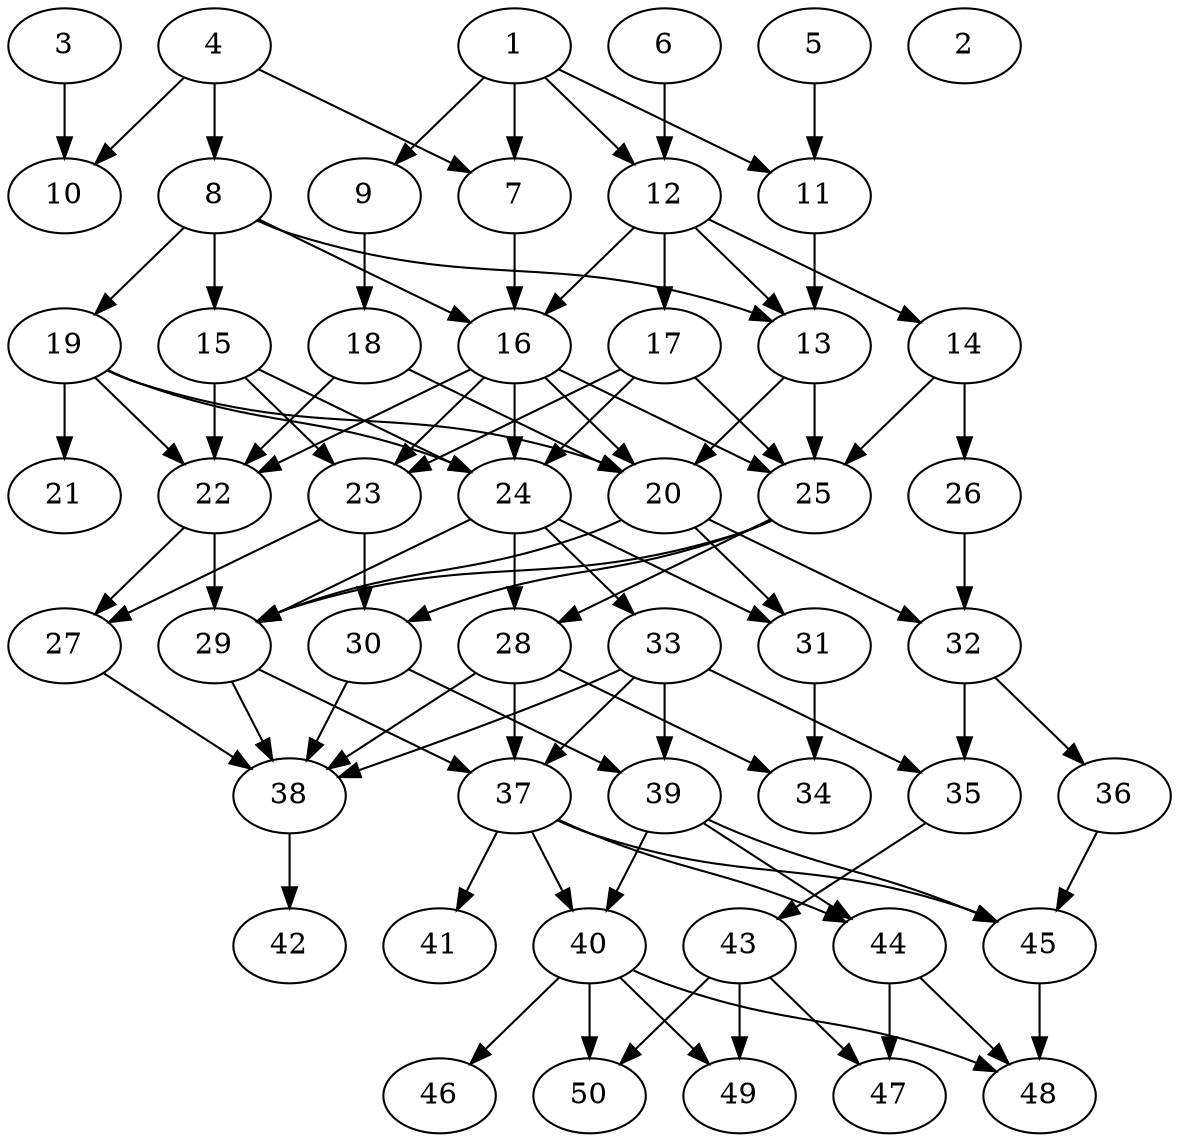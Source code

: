 // DAG automatically generated by daggen at Thu Oct  3 14:07:58 2019
// ./daggen --dot -n 50 --ccr 0.4 --fat 0.5 --regular 0.9 --density 0.6 --mindata 5242880 --maxdata 52428800 
digraph G {
  1 [size="75228160", alpha="0.17", expect_size="30091264"] 
  1 -> 7 [size ="30091264"]
  1 -> 9 [size ="30091264"]
  1 -> 11 [size ="30091264"]
  1 -> 12 [size ="30091264"]
  2 [size="24870400", alpha="0.07", expect_size="9948160"] 
  3 [size="13196800", alpha="0.06", expect_size="5278720"] 
  3 -> 10 [size ="5278720"]
  4 [size="26426880", alpha="0.19", expect_size="10570752"] 
  4 -> 7 [size ="10570752"]
  4 -> 8 [size ="10570752"]
  4 -> 10 [size ="10570752"]
  5 [size="113879040", alpha="0.01", expect_size="45551616"] 
  5 -> 11 [size ="45551616"]
  6 [size="62213120", alpha="0.11", expect_size="24885248"] 
  6 -> 12 [size ="24885248"]
  7 [size="79098880", alpha="0.03", expect_size="31639552"] 
  7 -> 16 [size ="31639552"]
  8 [size="92999680", alpha="0.07", expect_size="37199872"] 
  8 -> 13 [size ="37199872"]
  8 -> 15 [size ="37199872"]
  8 -> 16 [size ="37199872"]
  8 -> 19 [size ="37199872"]
  9 [size="21396480", alpha="0.00", expect_size="8558592"] 
  9 -> 18 [size ="8558592"]
  10 [size="119518720", alpha="0.06", expect_size="47807488"] 
  11 [size="113052160", alpha="0.04", expect_size="45220864"] 
  11 -> 13 [size ="45220864"]
  12 [size="92725760", alpha="0.08", expect_size="37090304"] 
  12 -> 13 [size ="37090304"]
  12 -> 14 [size ="37090304"]
  12 -> 16 [size ="37090304"]
  12 -> 17 [size ="37090304"]
  13 [size="17845760", alpha="0.09", expect_size="7138304"] 
  13 -> 20 [size ="7138304"]
  13 -> 25 [size ="7138304"]
  14 [size="52303360", alpha="0.05", expect_size="20921344"] 
  14 -> 25 [size ="20921344"]
  14 -> 26 [size ="20921344"]
  15 [size="47470080", alpha="0.13", expect_size="18988032"] 
  15 -> 22 [size ="18988032"]
  15 -> 23 [size ="18988032"]
  15 -> 24 [size ="18988032"]
  16 [size="55792640", alpha="0.15", expect_size="22317056"] 
  16 -> 20 [size ="22317056"]
  16 -> 22 [size ="22317056"]
  16 -> 23 [size ="22317056"]
  16 -> 24 [size ="22317056"]
  16 -> 25 [size ="22317056"]
  17 [size="123494400", alpha="0.17", expect_size="49397760"] 
  17 -> 23 [size ="49397760"]
  17 -> 24 [size ="49397760"]
  17 -> 25 [size ="49397760"]
  18 [size="20715520", alpha="0.11", expect_size="8286208"] 
  18 -> 20 [size ="8286208"]
  18 -> 22 [size ="8286208"]
  19 [size="60167680", alpha="0.02", expect_size="24067072"] 
  19 -> 20 [size ="24067072"]
  19 -> 21 [size ="24067072"]
  19 -> 22 [size ="24067072"]
  19 -> 24 [size ="24067072"]
  20 [size="61995520", alpha="0.17", expect_size="24798208"] 
  20 -> 29 [size ="24798208"]
  20 -> 31 [size ="24798208"]
  20 -> 32 [size ="24798208"]
  21 [size="97546240", alpha="0.02", expect_size="39018496"] 
  22 [size="120125440", alpha="0.09", expect_size="48050176"] 
  22 -> 27 [size ="48050176"]
  22 -> 29 [size ="48050176"]
  23 [size="46458880", alpha="0.17", expect_size="18583552"] 
  23 -> 27 [size ="18583552"]
  23 -> 30 [size ="18583552"]
  24 [size="101788160", alpha="0.06", expect_size="40715264"] 
  24 -> 28 [size ="40715264"]
  24 -> 29 [size ="40715264"]
  24 -> 31 [size ="40715264"]
  24 -> 33 [size ="40715264"]
  25 [size="14832640", alpha="0.13", expect_size="5933056"] 
  25 -> 28 [size ="5933056"]
  25 -> 29 [size ="5933056"]
  25 -> 30 [size ="5933056"]
  26 [size="89195520", alpha="0.08", expect_size="35678208"] 
  26 -> 32 [size ="35678208"]
  27 [size="60398080", alpha="0.14", expect_size="24159232"] 
  27 -> 38 [size ="24159232"]
  28 [size="42826240", alpha="0.14", expect_size="17130496"] 
  28 -> 34 [size ="17130496"]
  28 -> 37 [size ="17130496"]
  28 -> 38 [size ="17130496"]
  29 [size="107292160", alpha="0.15", expect_size="42916864"] 
  29 -> 37 [size ="42916864"]
  29 -> 38 [size ="42916864"]
  30 [size="117329920", alpha="0.14", expect_size="46931968"] 
  30 -> 38 [size ="46931968"]
  30 -> 39 [size ="46931968"]
  31 [size="96729600", alpha="0.10", expect_size="38691840"] 
  31 -> 34 [size ="38691840"]
  32 [size="107612160", alpha="0.20", expect_size="43044864"] 
  32 -> 35 [size ="43044864"]
  32 -> 36 [size ="43044864"]
  33 [size="43773440", alpha="0.10", expect_size="17509376"] 
  33 -> 35 [size ="17509376"]
  33 -> 37 [size ="17509376"]
  33 -> 38 [size ="17509376"]
  33 -> 39 [size ="17509376"]
  34 [size="23275520", alpha="0.07", expect_size="9310208"] 
  35 [size="59432960", alpha="0.10", expect_size="23773184"] 
  35 -> 43 [size ="23773184"]
  36 [size="17093120", alpha="0.01", expect_size="6837248"] 
  36 -> 45 [size ="6837248"]
  37 [size="63324160", alpha="0.09", expect_size="25329664"] 
  37 -> 40 [size ="25329664"]
  37 -> 41 [size ="25329664"]
  37 -> 44 [size ="25329664"]
  37 -> 45 [size ="25329664"]
  38 [size="28198400", alpha="0.20", expect_size="11279360"] 
  38 -> 42 [size ="11279360"]
  39 [size="109565440", alpha="0.18", expect_size="43826176"] 
  39 -> 40 [size ="43826176"]
  39 -> 44 [size ="43826176"]
  39 -> 45 [size ="43826176"]
  40 [size="79790080", alpha="0.04", expect_size="31916032"] 
  40 -> 46 [size ="31916032"]
  40 -> 48 [size ="31916032"]
  40 -> 49 [size ="31916032"]
  40 -> 50 [size ="31916032"]
  41 [size="45283840", alpha="0.05", expect_size="18113536"] 
  42 [size="105991680", alpha="0.04", expect_size="42396672"] 
  43 [size="105602560", alpha="0.08", expect_size="42241024"] 
  43 -> 47 [size ="42241024"]
  43 -> 49 [size ="42241024"]
  43 -> 50 [size ="42241024"]
  44 [size="48855040", alpha="0.08", expect_size="19542016"] 
  44 -> 47 [size ="19542016"]
  44 -> 48 [size ="19542016"]
  45 [size="92915200", alpha="0.08", expect_size="37166080"] 
  45 -> 48 [size ="37166080"]
  46 [size="36213760", alpha="0.01", expect_size="14485504"] 
  47 [size="39403520", alpha="0.01", expect_size="15761408"] 
  48 [size="94912000", alpha="0.07", expect_size="37964800"] 
  49 [size="92380160", alpha="0.09", expect_size="36952064"] 
  50 [size="78873600", alpha="0.08", expect_size="31549440"] 
}

